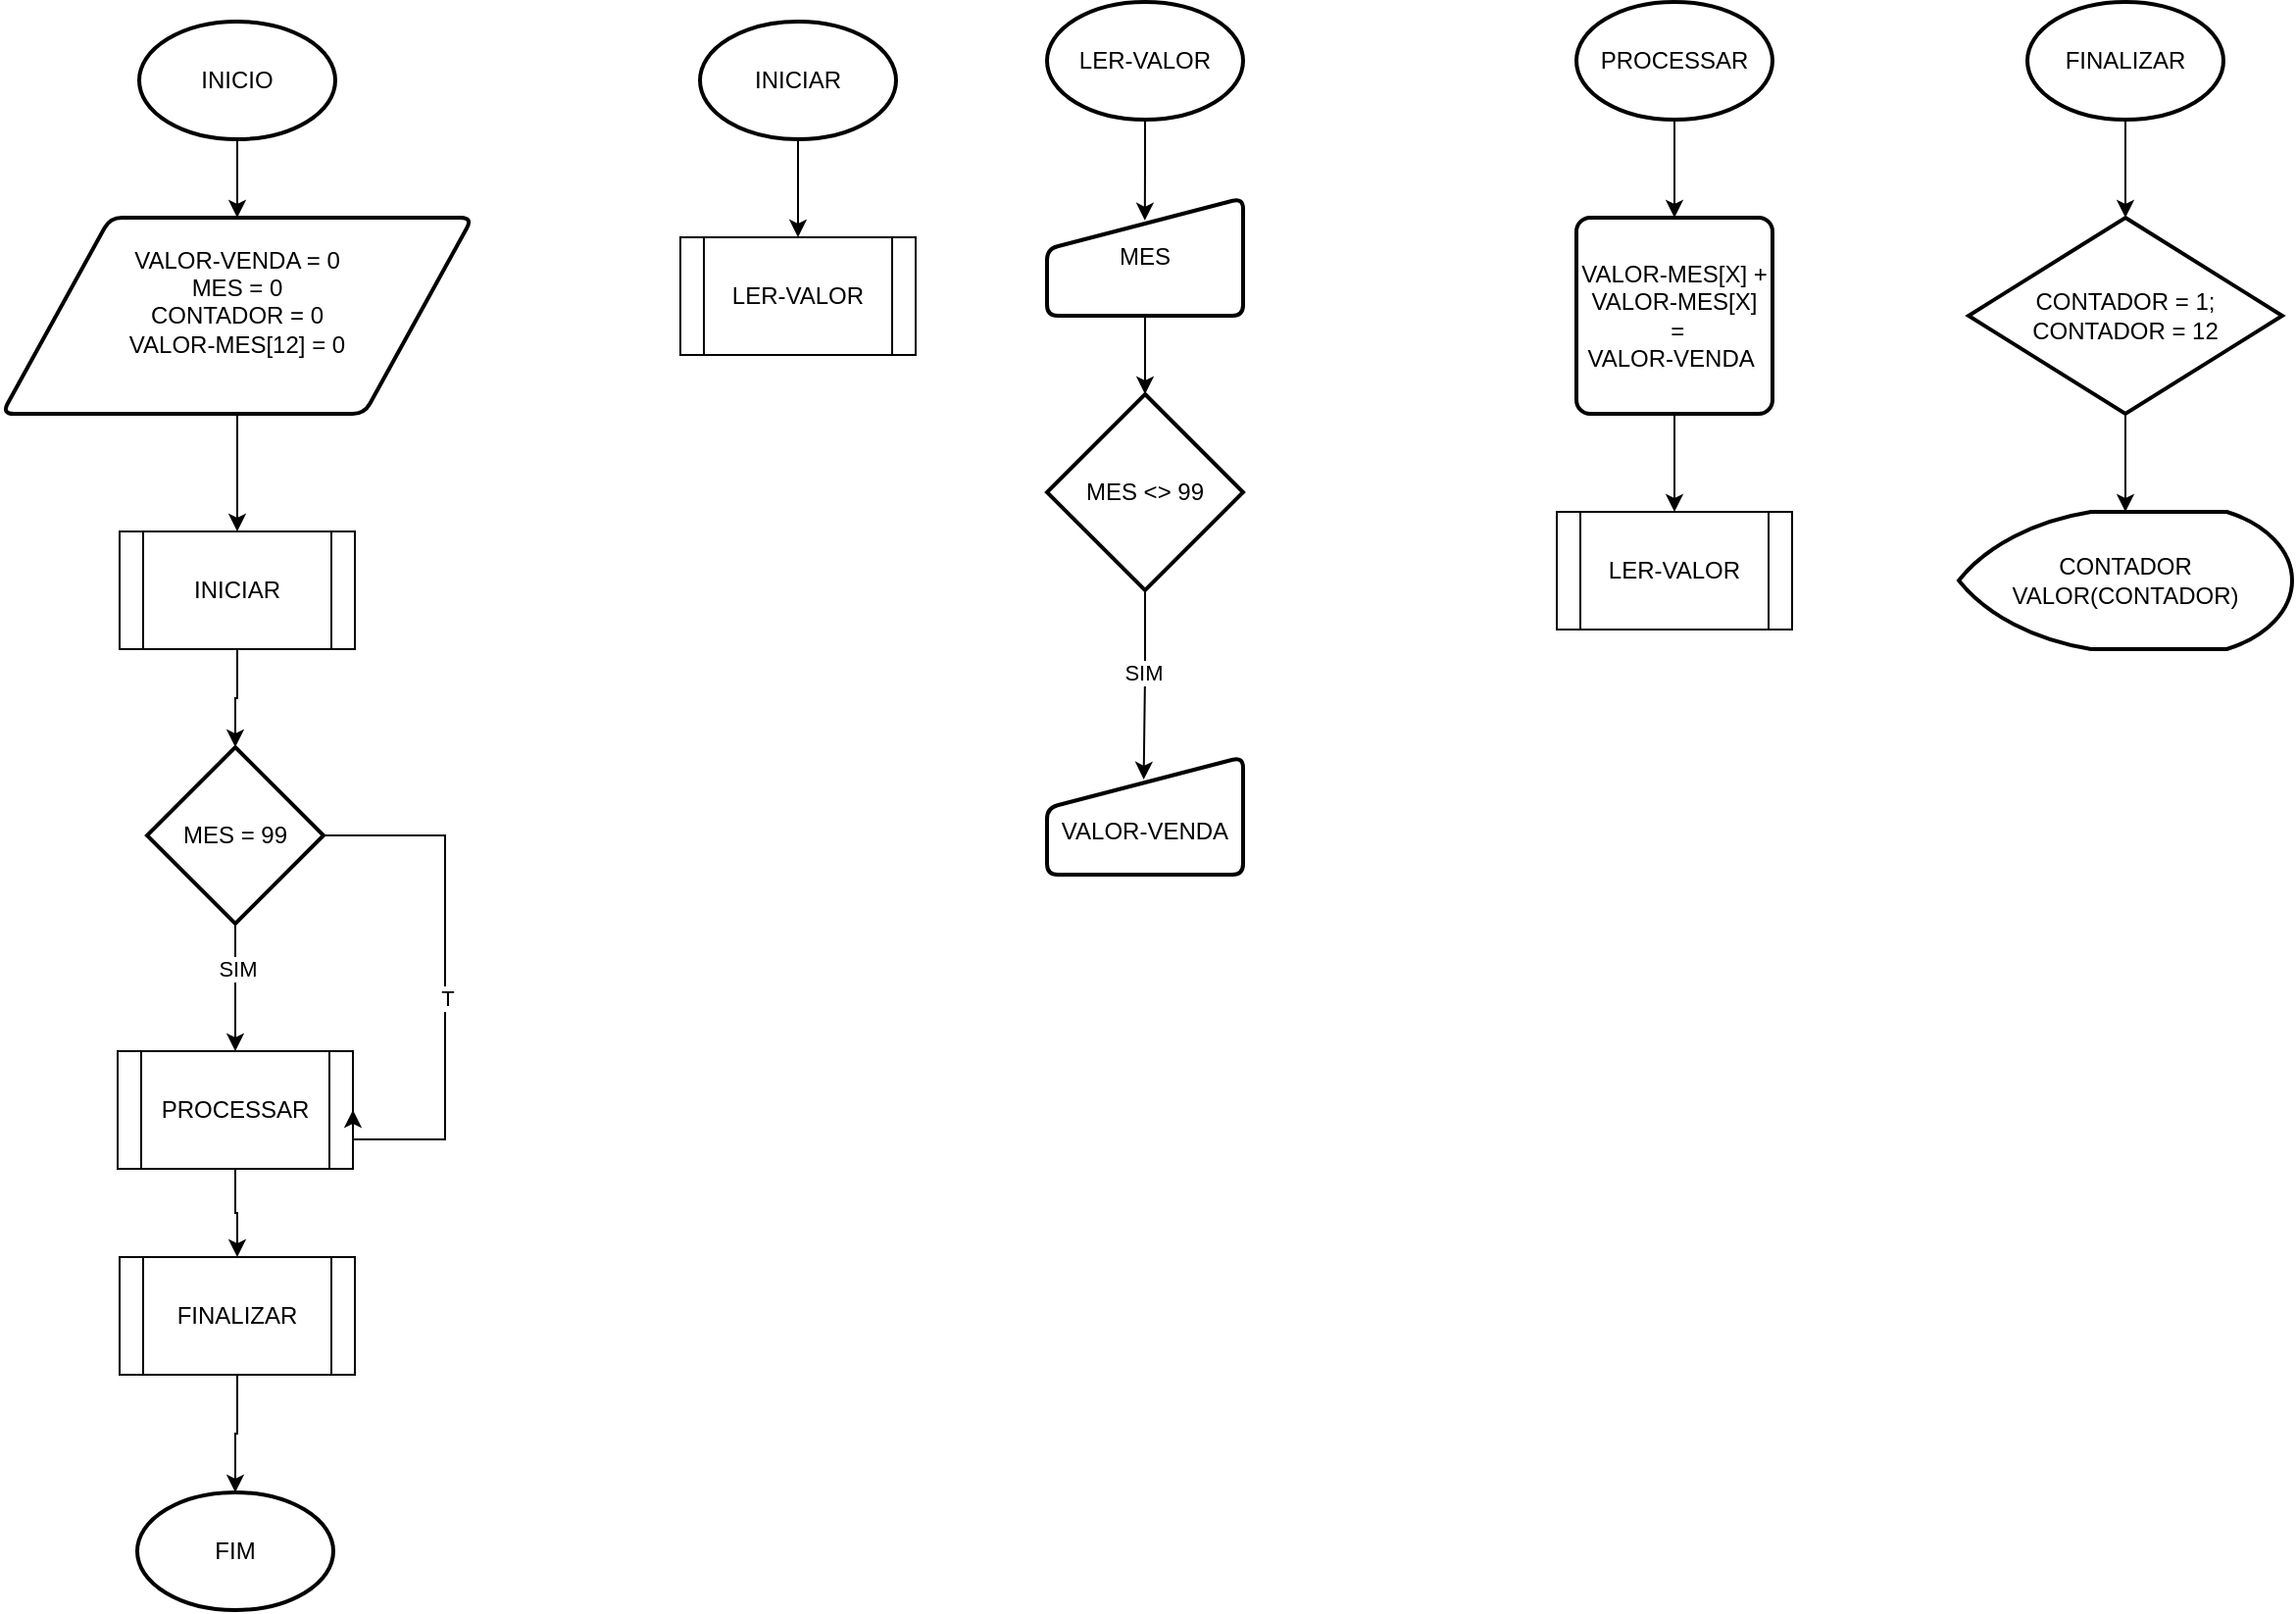 <mxfile version="24.6.4" type="device">
  <diagram name="Página-1" id="b1EkGgbDfW1QoIabWXuA">
    <mxGraphModel dx="1774" dy="824" grid="1" gridSize="10" guides="1" tooltips="1" connect="1" arrows="1" fold="1" page="1" pageScale="1" pageWidth="827" pageHeight="1169" math="0" shadow="0">
      <root>
        <mxCell id="0" />
        <mxCell id="1" parent="0" />
        <mxCell id="UAcwXkYb4bwqI1XVlki9-4" value="" style="edgeStyle=orthogonalEdgeStyle;rounded=0;orthogonalLoop=1;jettySize=auto;html=1;" edge="1" parent="1" source="UAcwXkYb4bwqI1XVlki9-2" target="UAcwXkYb4bwqI1XVlki9-3">
          <mxGeometry relative="1" as="geometry" />
        </mxCell>
        <mxCell id="UAcwXkYb4bwqI1XVlki9-2" value="INICIO" style="strokeWidth=2;html=1;shape=mxgraph.flowchart.start_1;whiteSpace=wrap;" vertex="1" parent="1">
          <mxGeometry x="364" y="30" width="100" height="60" as="geometry" />
        </mxCell>
        <mxCell id="UAcwXkYb4bwqI1XVlki9-9" value="" style="edgeStyle=orthogonalEdgeStyle;rounded=0;orthogonalLoop=1;jettySize=auto;html=1;" edge="1" parent="1" source="UAcwXkYb4bwqI1XVlki9-3" target="UAcwXkYb4bwqI1XVlki9-5">
          <mxGeometry relative="1" as="geometry" />
        </mxCell>
        <mxCell id="UAcwXkYb4bwqI1XVlki9-3" value="VALOR-VENDA = 0&lt;div&gt;MES = 0&lt;/div&gt;&lt;div&gt;CONTADOR = 0&lt;/div&gt;&lt;div&gt;VALOR-MES[12] = 0&lt;br&gt;&lt;div&gt;&lt;br&gt;&lt;/div&gt;&lt;/div&gt;" style="shape=parallelogram;html=1;strokeWidth=2;perimeter=parallelogramPerimeter;whiteSpace=wrap;rounded=1;arcSize=12;size=0.23;" vertex="1" parent="1">
          <mxGeometry x="294" y="130" width="240" height="100" as="geometry" />
        </mxCell>
        <mxCell id="UAcwXkYb4bwqI1XVlki9-10" value="" style="edgeStyle=orthogonalEdgeStyle;rounded=0;orthogonalLoop=1;jettySize=auto;html=1;" edge="1" parent="1" source="UAcwXkYb4bwqI1XVlki9-5" target="UAcwXkYb4bwqI1XVlki9-8">
          <mxGeometry relative="1" as="geometry" />
        </mxCell>
        <mxCell id="UAcwXkYb4bwqI1XVlki9-5" value="INICIAR" style="shape=process;whiteSpace=wrap;html=1;backgroundOutline=1;" vertex="1" parent="1">
          <mxGeometry x="354" y="290" width="120" height="60" as="geometry" />
        </mxCell>
        <mxCell id="UAcwXkYb4bwqI1XVlki9-12" value="" style="edgeStyle=orthogonalEdgeStyle;rounded=0;orthogonalLoop=1;jettySize=auto;html=1;" edge="1" parent="1" source="UAcwXkYb4bwqI1XVlki9-6" target="UAcwXkYb4bwqI1XVlki9-7">
          <mxGeometry relative="1" as="geometry" />
        </mxCell>
        <mxCell id="UAcwXkYb4bwqI1XVlki9-6" value="PROCESSAR" style="shape=process;whiteSpace=wrap;html=1;backgroundOutline=1;" vertex="1" parent="1">
          <mxGeometry x="353" y="555" width="120" height="60" as="geometry" />
        </mxCell>
        <mxCell id="UAcwXkYb4bwqI1XVlki9-22" value="" style="edgeStyle=orthogonalEdgeStyle;rounded=0;orthogonalLoop=1;jettySize=auto;html=1;" edge="1" parent="1" source="UAcwXkYb4bwqI1XVlki9-7" target="UAcwXkYb4bwqI1XVlki9-14">
          <mxGeometry relative="1" as="geometry" />
        </mxCell>
        <mxCell id="UAcwXkYb4bwqI1XVlki9-7" value="FINALIZAR" style="shape=process;whiteSpace=wrap;html=1;backgroundOutline=1;" vertex="1" parent="1">
          <mxGeometry x="354" y="660" width="120" height="60" as="geometry" />
        </mxCell>
        <mxCell id="UAcwXkYb4bwqI1XVlki9-11" value="" style="edgeStyle=orthogonalEdgeStyle;rounded=0;orthogonalLoop=1;jettySize=auto;html=1;" edge="1" parent="1" source="UAcwXkYb4bwqI1XVlki9-8" target="UAcwXkYb4bwqI1XVlki9-6">
          <mxGeometry relative="1" as="geometry" />
        </mxCell>
        <mxCell id="UAcwXkYb4bwqI1XVlki9-53" value="SIM" style="edgeLabel;html=1;align=center;verticalAlign=middle;resizable=0;points=[];" vertex="1" connectable="0" parent="UAcwXkYb4bwqI1XVlki9-11">
          <mxGeometry x="-0.275" y="1" relative="1" as="geometry">
            <mxPoint y="-1" as="offset" />
          </mxGeometry>
        </mxCell>
        <mxCell id="UAcwXkYb4bwqI1XVlki9-8" value="MES = 99" style="strokeWidth=2;html=1;shape=mxgraph.flowchart.decision;whiteSpace=wrap;" vertex="1" parent="1">
          <mxGeometry x="368" y="400" width="90" height="90" as="geometry" />
        </mxCell>
        <mxCell id="UAcwXkYb4bwqI1XVlki9-14" value="FIM" style="strokeWidth=2;html=1;shape=mxgraph.flowchart.start_1;whiteSpace=wrap;" vertex="1" parent="1">
          <mxGeometry x="363" y="780" width="100" height="60" as="geometry" />
        </mxCell>
        <mxCell id="UAcwXkYb4bwqI1XVlki9-15" style="edgeStyle=orthogonalEdgeStyle;rounded=0;orthogonalLoop=1;jettySize=auto;html=1;entryX=1;entryY=0.5;entryDx=0;entryDy=0;" edge="1" parent="1" source="UAcwXkYb4bwqI1XVlki9-8" target="UAcwXkYb4bwqI1XVlki9-6">
          <mxGeometry relative="1" as="geometry">
            <Array as="points">
              <mxPoint x="520" y="445" />
              <mxPoint x="520" y="600" />
              <mxPoint x="473" y="600" />
            </Array>
          </mxGeometry>
        </mxCell>
        <mxCell id="UAcwXkYb4bwqI1XVlki9-21" value="T" style="edgeLabel;html=1;align=center;verticalAlign=middle;resizable=0;points=[];" vertex="1" connectable="0" parent="UAcwXkYb4bwqI1XVlki9-15">
          <mxGeometry x="0.037" y="1" relative="1" as="geometry">
            <mxPoint as="offset" />
          </mxGeometry>
        </mxCell>
        <mxCell id="UAcwXkYb4bwqI1XVlki9-26" value="" style="edgeStyle=orthogonalEdgeStyle;rounded=0;orthogonalLoop=1;jettySize=auto;html=1;entryX=0.499;entryY=0.19;entryDx=0;entryDy=0;entryPerimeter=0;" edge="1" parent="1" source="UAcwXkYb4bwqI1XVlki9-23" target="UAcwXkYb4bwqI1XVlki9-25">
          <mxGeometry relative="1" as="geometry" />
        </mxCell>
        <mxCell id="UAcwXkYb4bwqI1XVlki9-23" value="LER-VALOR" style="strokeWidth=2;html=1;shape=mxgraph.flowchart.start_1;whiteSpace=wrap;" vertex="1" parent="1">
          <mxGeometry x="827" y="20" width="100" height="60" as="geometry" />
        </mxCell>
        <mxCell id="UAcwXkYb4bwqI1XVlki9-28" value="" style="edgeStyle=orthogonalEdgeStyle;rounded=0;orthogonalLoop=1;jettySize=auto;html=1;" edge="1" parent="1" source="UAcwXkYb4bwqI1XVlki9-25" target="UAcwXkYb4bwqI1XVlki9-27">
          <mxGeometry relative="1" as="geometry" />
        </mxCell>
        <mxCell id="UAcwXkYb4bwqI1XVlki9-25" value="&lt;div&gt;&lt;br&gt;&lt;/div&gt;MES&lt;div&gt;&lt;br&gt;&lt;/div&gt;" style="html=1;strokeWidth=2;shape=manualInput;whiteSpace=wrap;rounded=1;size=26;arcSize=11;" vertex="1" parent="1">
          <mxGeometry x="827" y="120" width="100" height="60" as="geometry" />
        </mxCell>
        <mxCell id="UAcwXkYb4bwqI1XVlki9-51" value="" style="edgeStyle=orthogonalEdgeStyle;rounded=0;orthogonalLoop=1;jettySize=auto;html=1;entryX=0.493;entryY=0.191;entryDx=0;entryDy=0;entryPerimeter=0;" edge="1" parent="1" source="UAcwXkYb4bwqI1XVlki9-27" target="UAcwXkYb4bwqI1XVlki9-29">
          <mxGeometry relative="1" as="geometry" />
        </mxCell>
        <mxCell id="UAcwXkYb4bwqI1XVlki9-52" value="SIM" style="edgeLabel;html=1;align=center;verticalAlign=middle;resizable=0;points=[];" vertex="1" connectable="0" parent="UAcwXkYb4bwqI1XVlki9-51">
          <mxGeometry x="-0.142" y="-1" relative="1" as="geometry">
            <mxPoint as="offset" />
          </mxGeometry>
        </mxCell>
        <mxCell id="UAcwXkYb4bwqI1XVlki9-27" value="MES &amp;lt;&amp;gt; 99" style="strokeWidth=2;html=1;shape=mxgraph.flowchart.decision;whiteSpace=wrap;" vertex="1" parent="1">
          <mxGeometry x="827" y="220" width="100" height="100" as="geometry" />
        </mxCell>
        <mxCell id="UAcwXkYb4bwqI1XVlki9-29" value="&lt;div&gt;&lt;br&gt;&lt;/div&gt;&lt;div&gt;VALOR-VENDA&lt;/div&gt;" style="html=1;strokeWidth=2;shape=manualInput;whiteSpace=wrap;rounded=1;size=26;arcSize=11;" vertex="1" parent="1">
          <mxGeometry x="827" y="405" width="100" height="60" as="geometry" />
        </mxCell>
        <mxCell id="UAcwXkYb4bwqI1XVlki9-33" value="" style="edgeStyle=orthogonalEdgeStyle;rounded=0;orthogonalLoop=1;jettySize=auto;html=1;" edge="1" parent="1" source="UAcwXkYb4bwqI1XVlki9-31" target="UAcwXkYb4bwqI1XVlki9-32">
          <mxGeometry relative="1" as="geometry" />
        </mxCell>
        <mxCell id="UAcwXkYb4bwqI1XVlki9-31" value="PROCESSAR" style="strokeWidth=2;html=1;shape=mxgraph.flowchart.start_1;whiteSpace=wrap;" vertex="1" parent="1">
          <mxGeometry x="1097" y="20" width="100" height="60" as="geometry" />
        </mxCell>
        <mxCell id="UAcwXkYb4bwqI1XVlki9-35" value="" style="edgeStyle=orthogonalEdgeStyle;rounded=0;orthogonalLoop=1;jettySize=auto;html=1;" edge="1" parent="1" source="UAcwXkYb4bwqI1XVlki9-32" target="UAcwXkYb4bwqI1XVlki9-34">
          <mxGeometry relative="1" as="geometry" />
        </mxCell>
        <mxCell id="UAcwXkYb4bwqI1XVlki9-32" value="VALOR-MES[X] + VALOR-MES[X]&lt;div&gt;&amp;nbsp;=&lt;/div&gt;&lt;div&gt;VALOR-VENDA&amp;nbsp;&lt;/div&gt;" style="rounded=1;whiteSpace=wrap;html=1;absoluteArcSize=1;arcSize=14;strokeWidth=2;" vertex="1" parent="1">
          <mxGeometry x="1097" y="130" width="100" height="100" as="geometry" />
        </mxCell>
        <mxCell id="UAcwXkYb4bwqI1XVlki9-34" value="LER-VALOR" style="shape=process;whiteSpace=wrap;html=1;backgroundOutline=1;" vertex="1" parent="1">
          <mxGeometry x="1087" y="280" width="120" height="60" as="geometry" />
        </mxCell>
        <mxCell id="UAcwXkYb4bwqI1XVlki9-39" value="" style="edgeStyle=orthogonalEdgeStyle;rounded=0;orthogonalLoop=1;jettySize=auto;html=1;" edge="1" parent="1" source="UAcwXkYb4bwqI1XVlki9-36" target="UAcwXkYb4bwqI1XVlki9-38">
          <mxGeometry relative="1" as="geometry" />
        </mxCell>
        <mxCell id="UAcwXkYb4bwqI1XVlki9-36" value="FINALIZAR" style="strokeWidth=2;html=1;shape=mxgraph.flowchart.start_1;whiteSpace=wrap;" vertex="1" parent="1">
          <mxGeometry x="1327" y="20" width="100" height="60" as="geometry" />
        </mxCell>
        <mxCell id="UAcwXkYb4bwqI1XVlki9-44" value="" style="edgeStyle=orthogonalEdgeStyle;rounded=0;orthogonalLoop=1;jettySize=auto;html=1;" edge="1" parent="1" source="UAcwXkYb4bwqI1XVlki9-38" target="UAcwXkYb4bwqI1XVlki9-43">
          <mxGeometry relative="1" as="geometry" />
        </mxCell>
        <mxCell id="UAcwXkYb4bwqI1XVlki9-38" value="CONTADOR = 1; CONTADOR = 12" style="strokeWidth=2;html=1;shape=mxgraph.flowchart.decision;whiteSpace=wrap;" vertex="1" parent="1">
          <mxGeometry x="1297" y="130" width="160" height="100" as="geometry" />
        </mxCell>
        <mxCell id="UAcwXkYb4bwqI1XVlki9-43" value="CONTADOR&lt;div&gt;VALOR(CONTADOR)&lt;/div&gt;" style="strokeWidth=2;html=1;shape=mxgraph.flowchart.display;whiteSpace=wrap;" vertex="1" parent="1">
          <mxGeometry x="1292" y="280" width="170" height="70" as="geometry" />
        </mxCell>
        <mxCell id="UAcwXkYb4bwqI1XVlki9-56" value="" style="edgeStyle=orthogonalEdgeStyle;rounded=0;orthogonalLoop=1;jettySize=auto;html=1;" edge="1" parent="1" source="UAcwXkYb4bwqI1XVlki9-54" target="UAcwXkYb4bwqI1XVlki9-55">
          <mxGeometry relative="1" as="geometry" />
        </mxCell>
        <mxCell id="UAcwXkYb4bwqI1XVlki9-54" value="INICIAR" style="strokeWidth=2;html=1;shape=mxgraph.flowchart.start_1;whiteSpace=wrap;" vertex="1" parent="1">
          <mxGeometry x="650" y="30" width="100" height="60" as="geometry" />
        </mxCell>
        <mxCell id="UAcwXkYb4bwqI1XVlki9-55" value="LER-VALOR" style="shape=process;whiteSpace=wrap;html=1;backgroundOutline=1;" vertex="1" parent="1">
          <mxGeometry x="640" y="140" width="120" height="60" as="geometry" />
        </mxCell>
      </root>
    </mxGraphModel>
  </diagram>
</mxfile>
